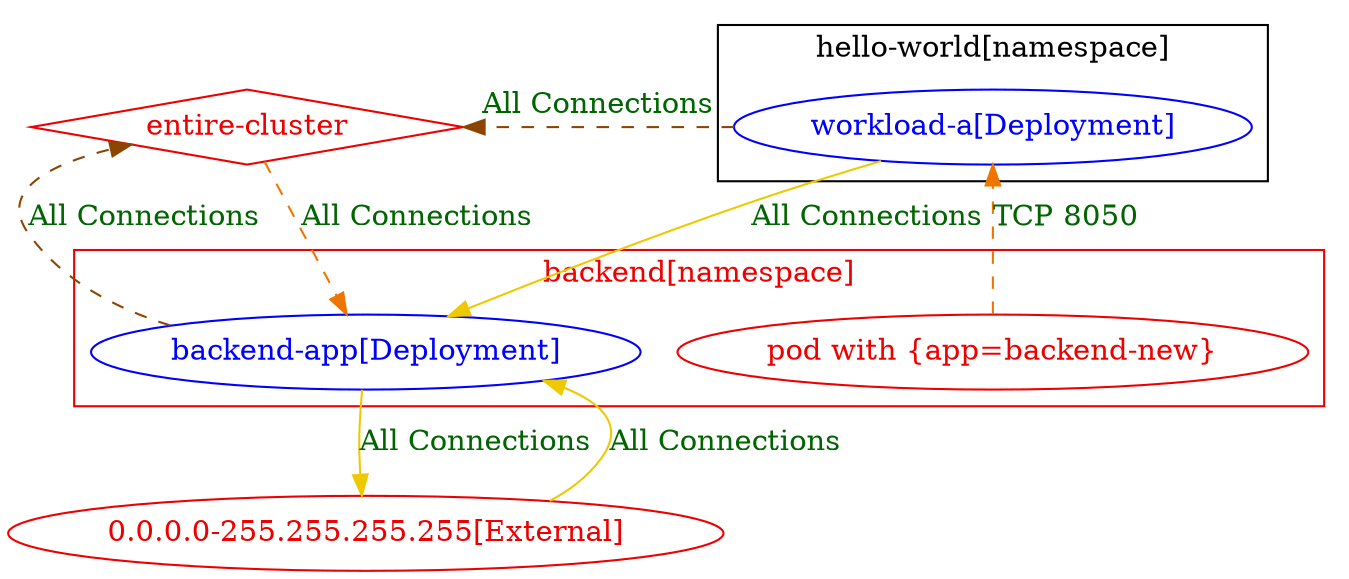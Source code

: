 digraph {
	subgraph "cluster_backend[namespace]" {
		color="black"
		fontcolor="black"
		"backend/backend-app[Deployment]" [label="backend-app[Deployment]" color="blue" fontcolor="blue"]
		label="backend[namespace]"
	}
	subgraph "cluster_hello_world[namespace]" {
		color="black"
		fontcolor="black"
		"hello-world/workload-a[Deployment]" [label="workload-a[Deployment]" color="blue" fontcolor="blue"]
		label="hello-world[namespace]"
	}
	subgraph "cluster_backend[namespace]" {
		color="red2"
		fontcolor="red2"
		"pod with {app=backend-new}_in_backend" [label="pod with {app=backend-new}" color="red2" fontcolor="red2"]
		label="backend[namespace]"
	}
	"0.0.0.0-255.255.255.255[External]" [label="0.0.0.0-255.255.255.255[External]" color="red2" fontcolor="red2"]
	"entire-cluster" [label="entire-cluster" color="red2" fontcolor="red2" shape=diamond]
	"0.0.0.0-255.255.255.255[External]" -> "backend/backend-app[Deployment]" [label="All Connections" color="gold2" fontcolor="darkgreen" weight=0.5]
	"backend/backend-app[Deployment]" -> "0.0.0.0-255.255.255.255[External]" [label="All Connections" color="gold2" fontcolor="darkgreen" weight=1]
	"backend/backend-app[Deployment]" -> "entire-cluster" [label="All Connections" color="darkorange4" fontcolor="darkgreen" weight=0.5 style=dashed]
	"entire-cluster" -> "backend/backend-app[Deployment]" [label="All Connections" color="darkorange2" fontcolor="darkgreen" weight=1 style=dashed]
	"hello-world/workload-a[Deployment]" -> "backend/backend-app[Deployment]" [label="All Connections" color="gold2" fontcolor="darkgreen" weight=1]
	"hello-world/workload-a[Deployment]" -> "entire-cluster" [label="All Connections" color="darkorange4" fontcolor="darkgreen" weight=0.5 style=dashed]
	"pod with {app=backend-new}_in_backend" -> "hello-world/workload-a[Deployment]" [label="TCP 8050" color="darkorange2" fontcolor="darkgreen" weight=1 style=dashed]
}